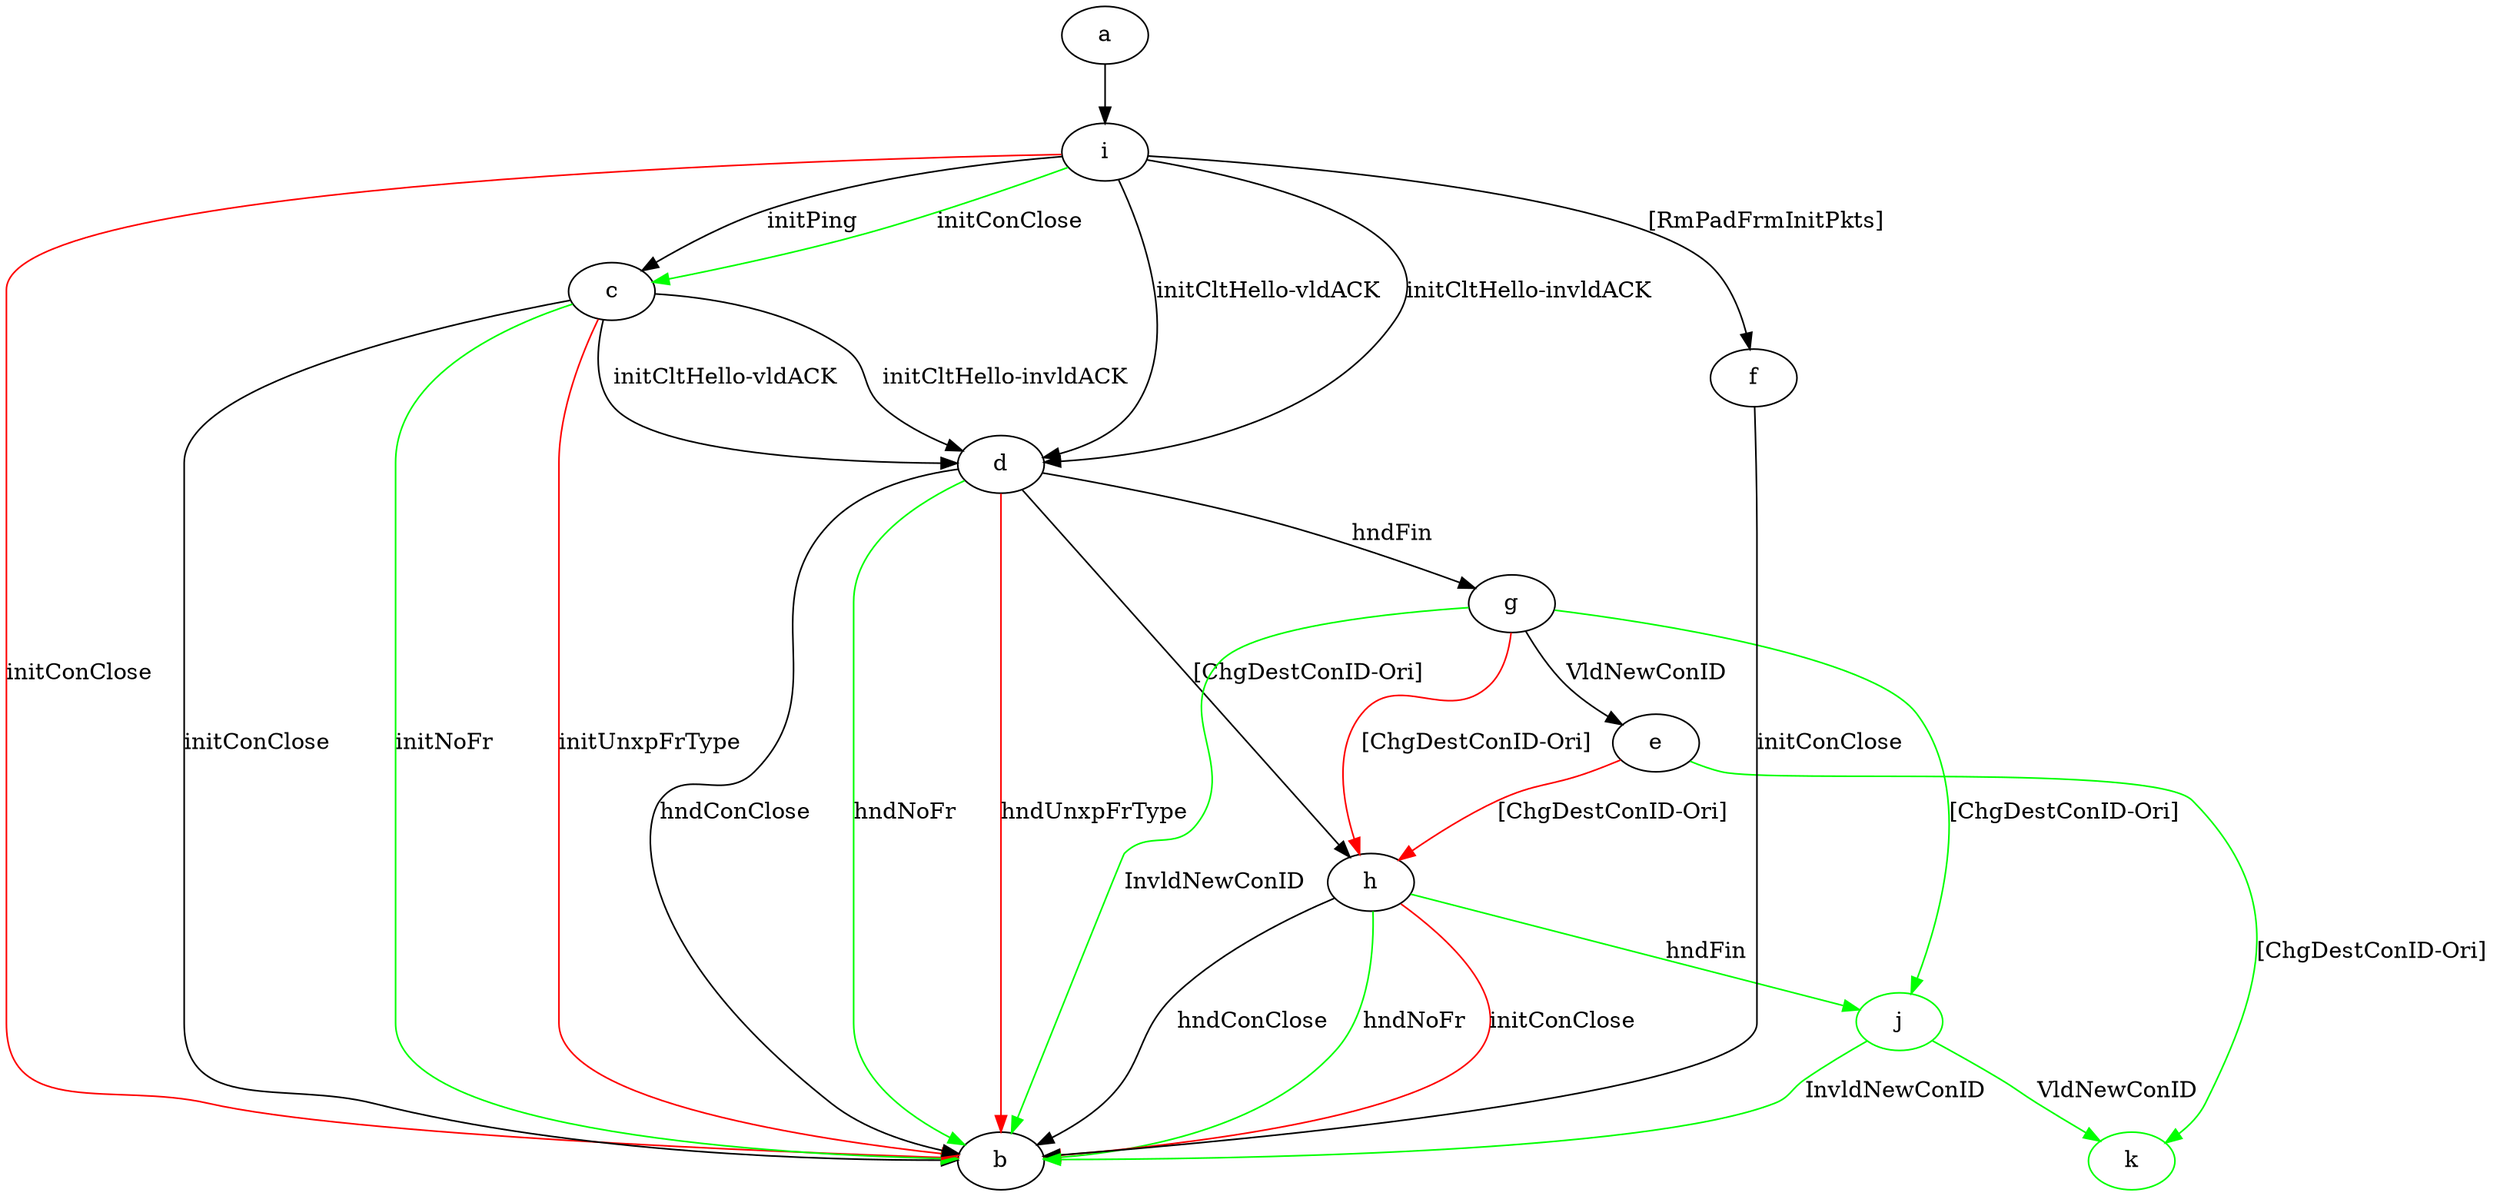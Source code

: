 digraph "" {
	a -> i	[key=0];
	c -> b	[key=0,
		label="initConClose "];
	c -> b	[key=1,
		color=green,
		label="initNoFr "];
	c -> b	[key=2,
		color=red,
		label="initUnxpFrType "];
	c -> d	[key=0,
		label="initCltHello-vldACK "];
	c -> d	[key=1,
		label="initCltHello-invldACK "];
	d -> b	[key=0,
		label="hndConClose "];
	d -> b	[key=1,
		color=green,
		label="hndNoFr "];
	d -> b	[key=2,
		color=red,
		label="hndUnxpFrType "];
	d -> g	[key=0,
		label="hndFin "];
	d -> h	[key=0,
		label="[ChgDestConID-Ori] "];
	e -> h	[key=0,
		color=red,
		label="[ChgDestConID-Ori] "];
	k	[color=green];
	e -> k	[key=0,
		color=green,
		label="[ChgDestConID-Ori] "];
	f -> b	[key=0,
		label="initConClose "];
	g -> b	[key=0,
		color=green,
		label="InvldNewConID "];
	g -> e	[key=0,
		label="VldNewConID "];
	g -> h	[key=0,
		color=red,
		label="[ChgDestConID-Ori] "];
	j	[color=green];
	g -> j	[key=0,
		color=green,
		label="[ChgDestConID-Ori] "];
	h -> b	[key=0,
		label="hndConClose "];
	h -> b	[key=1,
		color=green,
		label="hndNoFr "];
	h -> b	[key=2,
		color=red,
		label="initConClose "];
	h -> j	[key=0,
		color=green,
		label="hndFin "];
	i -> b	[key=0,
		color=red,
		label="initConClose "];
	i -> c	[key=0,
		label="initPing "];
	i -> c	[key=1,
		color=green,
		label="initConClose "];
	i -> d	[key=0,
		label="initCltHello-vldACK "];
	i -> d	[key=1,
		label="initCltHello-invldACK "];
	i -> f	[key=0,
		label="[RmPadFrmInitPkts] "];
	j -> b	[key=0,
		color=green,
		label="InvldNewConID "];
	j -> k	[key=0,
		color=green,
		label="VldNewConID "];
}
